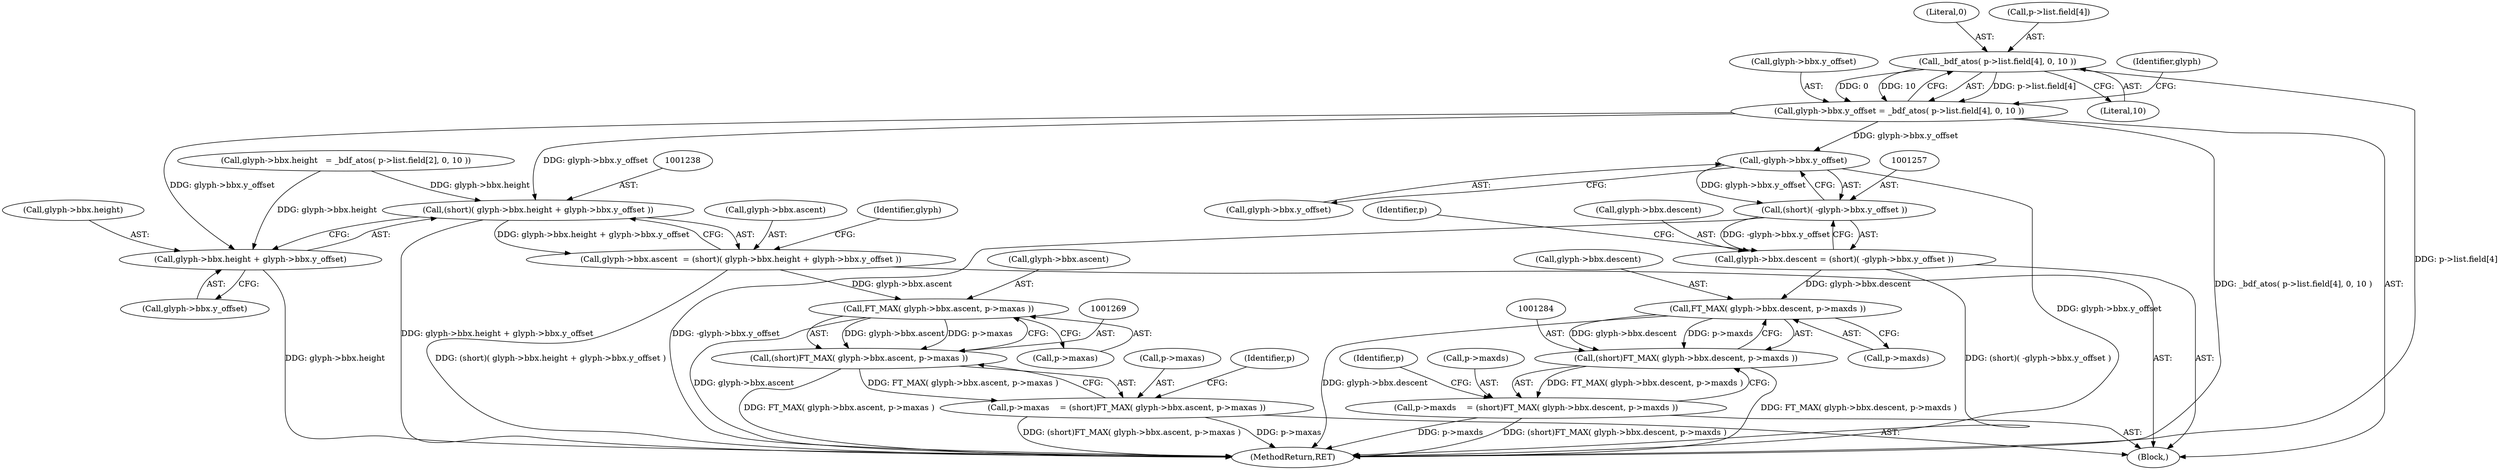 digraph "0_savannah_07bdb6e289c7954e2a533039dc93c1c136099d2d@array" {
"1001221" [label="(Call,_bdf_atos( p->list.field[4], 0, 10 ))"];
"1001215" [label="(Call,glyph->bbx.y_offset = _bdf_atos( p->list.field[4], 0, 10 ))"];
"1001237" [label="(Call,(short)( glyph->bbx.height + glyph->bbx.y_offset ))"];
"1001231" [label="(Call,glyph->bbx.ascent  = (short)( glyph->bbx.height + glyph->bbx.y_offset ))"];
"1001270" [label="(Call,FT_MAX( glyph->bbx.ascent, p->maxas ))"];
"1001268" [label="(Call,(short)FT_MAX( glyph->bbx.ascent, p->maxas ))"];
"1001264" [label="(Call,p->maxas    = (short)FT_MAX( glyph->bbx.ascent, p->maxas ))"];
"1001239" [label="(Call,glyph->bbx.height + glyph->bbx.y_offset)"];
"1001258" [label="(Call,-glyph->bbx.y_offset)"];
"1001256" [label="(Call,(short)( -glyph->bbx.y_offset ))"];
"1001250" [label="(Call,glyph->bbx.descent = (short)( -glyph->bbx.y_offset ))"];
"1001285" [label="(Call,FT_MAX( glyph->bbx.descent, p->maxds ))"];
"1001283" [label="(Call,(short)FT_MAX( glyph->bbx.descent, p->maxds ))"];
"1001279" [label="(Call,p->maxds    = (short)FT_MAX( glyph->bbx.descent, p->maxds ))"];
"1001296" [label="(Identifier,p)"];
"1001259" [label="(Call,glyph->bbx.y_offset)"];
"1001270" [label="(Call,FT_MAX( glyph->bbx.ascent, p->maxas ))"];
"1001240" [label="(Call,glyph->bbx.height)"];
"1001143" [label="(Block,)"];
"1001231" [label="(Call,glyph->bbx.ascent  = (short)( glyph->bbx.height + glyph->bbx.y_offset ))"];
"1001265" [label="(Call,p->maxas)"];
"1001258" [label="(Call,-glyph->bbx.y_offset)"];
"1001266" [label="(Identifier,p)"];
"1001291" [label="(Call,p->maxds)"];
"1001268" [label="(Call,(short)FT_MAX( glyph->bbx.ascent, p->maxas ))"];
"1001245" [label="(Call,glyph->bbx.y_offset)"];
"1001216" [label="(Call,glyph->bbx.y_offset)"];
"1001276" [label="(Call,p->maxas)"];
"1001285" [label="(Call,FT_MAX( glyph->bbx.descent, p->maxds ))"];
"1001221" [label="(Call,_bdf_atos( p->list.field[4], 0, 10 ))"];
"1001279" [label="(Call,p->maxds    = (short)FT_MAX( glyph->bbx.descent, p->maxds ))"];
"1001234" [label="(Identifier,glyph)"];
"1001251" [label="(Call,glyph->bbx.descent)"];
"1001229" [label="(Literal,0)"];
"1001280" [label="(Call,p->maxds)"];
"1001281" [label="(Identifier,p)"];
"1001237" [label="(Call,(short)( glyph->bbx.height + glyph->bbx.y_offset ))"];
"1001271" [label="(Call,glyph->bbx.ascent)"];
"1001256" [label="(Call,(short)( -glyph->bbx.y_offset ))"];
"1001283" [label="(Call,(short)FT_MAX( glyph->bbx.descent, p->maxds ))"];
"1001286" [label="(Call,glyph->bbx.descent)"];
"1001230" [label="(Literal,10)"];
"1001239" [label="(Call,glyph->bbx.height + glyph->bbx.y_offset)"];
"1001215" [label="(Call,glyph->bbx.y_offset = _bdf_atos( p->list.field[4], 0, 10 ))"];
"1001568" [label="(MethodReturn,RET)"];
"1001222" [label="(Call,p->list.field[4])"];
"1001232" [label="(Call,glyph->bbx.ascent)"];
"1001264" [label="(Call,p->maxas    = (short)FT_MAX( glyph->bbx.ascent, p->maxas ))"];
"1001183" [label="(Call,glyph->bbx.height   = _bdf_atos( p->list.field[2], 0, 10 ))"];
"1001253" [label="(Identifier,glyph)"];
"1001250" [label="(Call,glyph->bbx.descent = (short)( -glyph->bbx.y_offset ))"];
"1001221" -> "1001215"  [label="AST: "];
"1001221" -> "1001230"  [label="CFG: "];
"1001222" -> "1001221"  [label="AST: "];
"1001229" -> "1001221"  [label="AST: "];
"1001230" -> "1001221"  [label="AST: "];
"1001215" -> "1001221"  [label="CFG: "];
"1001221" -> "1001568"  [label="DDG: p->list.field[4]"];
"1001221" -> "1001215"  [label="DDG: p->list.field[4]"];
"1001221" -> "1001215"  [label="DDG: 0"];
"1001221" -> "1001215"  [label="DDG: 10"];
"1001215" -> "1001143"  [label="AST: "];
"1001216" -> "1001215"  [label="AST: "];
"1001234" -> "1001215"  [label="CFG: "];
"1001215" -> "1001568"  [label="DDG: _bdf_atos( p->list.field[4], 0, 10 )"];
"1001215" -> "1001237"  [label="DDG: glyph->bbx.y_offset"];
"1001215" -> "1001239"  [label="DDG: glyph->bbx.y_offset"];
"1001215" -> "1001258"  [label="DDG: glyph->bbx.y_offset"];
"1001237" -> "1001231"  [label="AST: "];
"1001237" -> "1001239"  [label="CFG: "];
"1001238" -> "1001237"  [label="AST: "];
"1001239" -> "1001237"  [label="AST: "];
"1001231" -> "1001237"  [label="CFG: "];
"1001237" -> "1001568"  [label="DDG: glyph->bbx.height + glyph->bbx.y_offset"];
"1001237" -> "1001231"  [label="DDG: glyph->bbx.height + glyph->bbx.y_offset"];
"1001183" -> "1001237"  [label="DDG: glyph->bbx.height"];
"1001231" -> "1001143"  [label="AST: "];
"1001232" -> "1001231"  [label="AST: "];
"1001253" -> "1001231"  [label="CFG: "];
"1001231" -> "1001568"  [label="DDG: (short)( glyph->bbx.height + glyph->bbx.y_offset )"];
"1001231" -> "1001270"  [label="DDG: glyph->bbx.ascent"];
"1001270" -> "1001268"  [label="AST: "];
"1001270" -> "1001276"  [label="CFG: "];
"1001271" -> "1001270"  [label="AST: "];
"1001276" -> "1001270"  [label="AST: "];
"1001268" -> "1001270"  [label="CFG: "];
"1001270" -> "1001568"  [label="DDG: glyph->bbx.ascent"];
"1001270" -> "1001268"  [label="DDG: glyph->bbx.ascent"];
"1001270" -> "1001268"  [label="DDG: p->maxas"];
"1001268" -> "1001264"  [label="AST: "];
"1001269" -> "1001268"  [label="AST: "];
"1001264" -> "1001268"  [label="CFG: "];
"1001268" -> "1001568"  [label="DDG: FT_MAX( glyph->bbx.ascent, p->maxas )"];
"1001268" -> "1001264"  [label="DDG: FT_MAX( glyph->bbx.ascent, p->maxas )"];
"1001264" -> "1001143"  [label="AST: "];
"1001265" -> "1001264"  [label="AST: "];
"1001281" -> "1001264"  [label="CFG: "];
"1001264" -> "1001568"  [label="DDG: p->maxas"];
"1001264" -> "1001568"  [label="DDG: (short)FT_MAX( glyph->bbx.ascent, p->maxas )"];
"1001239" -> "1001245"  [label="CFG: "];
"1001240" -> "1001239"  [label="AST: "];
"1001245" -> "1001239"  [label="AST: "];
"1001239" -> "1001568"  [label="DDG: glyph->bbx.height"];
"1001183" -> "1001239"  [label="DDG: glyph->bbx.height"];
"1001258" -> "1001256"  [label="AST: "];
"1001258" -> "1001259"  [label="CFG: "];
"1001259" -> "1001258"  [label="AST: "];
"1001256" -> "1001258"  [label="CFG: "];
"1001258" -> "1001568"  [label="DDG: glyph->bbx.y_offset"];
"1001258" -> "1001256"  [label="DDG: glyph->bbx.y_offset"];
"1001256" -> "1001250"  [label="AST: "];
"1001257" -> "1001256"  [label="AST: "];
"1001250" -> "1001256"  [label="CFG: "];
"1001256" -> "1001568"  [label="DDG: -glyph->bbx.y_offset"];
"1001256" -> "1001250"  [label="DDG: -glyph->bbx.y_offset"];
"1001250" -> "1001143"  [label="AST: "];
"1001251" -> "1001250"  [label="AST: "];
"1001266" -> "1001250"  [label="CFG: "];
"1001250" -> "1001568"  [label="DDG: (short)( -glyph->bbx.y_offset )"];
"1001250" -> "1001285"  [label="DDG: glyph->bbx.descent"];
"1001285" -> "1001283"  [label="AST: "];
"1001285" -> "1001291"  [label="CFG: "];
"1001286" -> "1001285"  [label="AST: "];
"1001291" -> "1001285"  [label="AST: "];
"1001283" -> "1001285"  [label="CFG: "];
"1001285" -> "1001568"  [label="DDG: glyph->bbx.descent"];
"1001285" -> "1001283"  [label="DDG: glyph->bbx.descent"];
"1001285" -> "1001283"  [label="DDG: p->maxds"];
"1001283" -> "1001279"  [label="AST: "];
"1001284" -> "1001283"  [label="AST: "];
"1001279" -> "1001283"  [label="CFG: "];
"1001283" -> "1001568"  [label="DDG: FT_MAX( glyph->bbx.descent, p->maxds )"];
"1001283" -> "1001279"  [label="DDG: FT_MAX( glyph->bbx.descent, p->maxds )"];
"1001279" -> "1001143"  [label="AST: "];
"1001280" -> "1001279"  [label="AST: "];
"1001296" -> "1001279"  [label="CFG: "];
"1001279" -> "1001568"  [label="DDG: p->maxds"];
"1001279" -> "1001568"  [label="DDG: (short)FT_MAX( glyph->bbx.descent, p->maxds )"];
}
